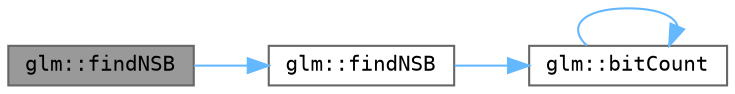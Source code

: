 digraph "glm::findNSB"
{
 // LATEX_PDF_SIZE
  bgcolor="transparent";
  edge [fontname=Terminal,fontsize=10,labelfontname=Helvetica,labelfontsize=10];
  node [fontname=Terminal,fontsize=10,shape=box,height=0.2,width=0.4];
  rankdir="LR";
  Node1 [label="glm::findNSB",height=0.2,width=0.4,color="gray40", fillcolor="grey60", style="filled", fontcolor="black",tooltip=" "];
  Node1 -> Node2 [color="steelblue1",style="solid"];
  Node2 [label="glm::findNSB",height=0.2,width=0.4,color="grey40", fillcolor="white", style="filled",URL="$group__ext__scalar__integer.html#ga2777901e41ad6e1e9d0ad6cc855d1075",tooltip=" "];
  Node2 -> Node3 [color="steelblue1",style="solid"];
  Node3 [label="glm::bitCount",height=0.2,width=0.4,color="grey40", fillcolor="white", style="filled",URL="$namespaceglm.html#a5e87ca2e2bc7f836767efecc0a1b0cdb",tooltip=" "];
  Node3 -> Node3 [color="steelblue1",style="solid"];
}
